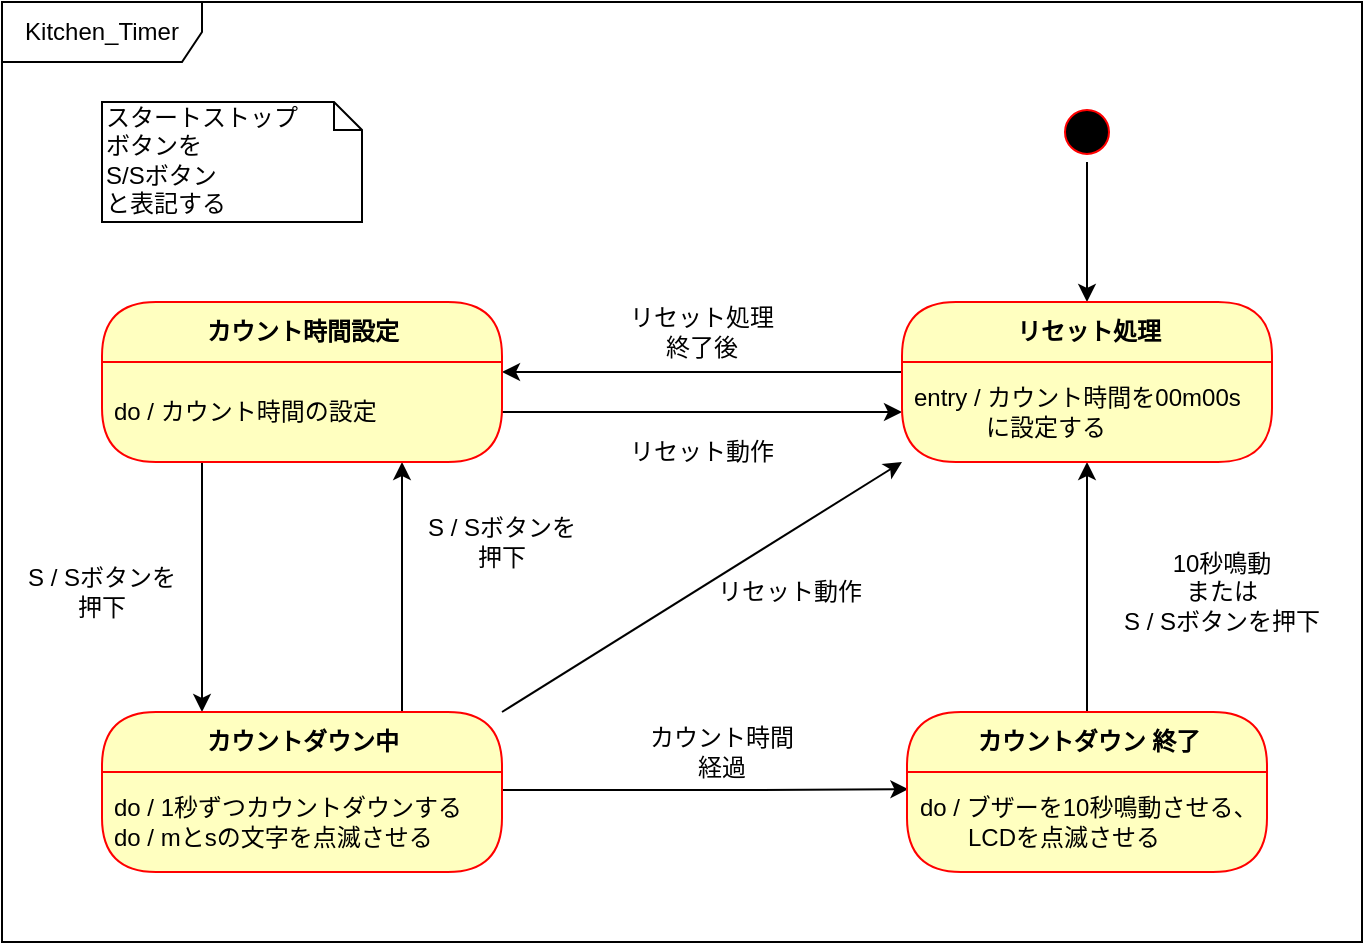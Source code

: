<mxfile version="13.3.9" type="device" pages="2"><diagram id="OdMaaam26yzxiMpAJAUF" name="ページ2"><mxGraphModel dx="1326" dy="806" grid="1" gridSize="10" guides="1" tooltips="1" connect="1" arrows="1" fold="1" page="1" pageScale="1" pageWidth="827" pageHeight="1169" math="0" shadow="0"><root><mxCell id="PdrHgPEZeQbjCmegfO6x-0"/><mxCell id="PdrHgPEZeQbjCmegfO6x-1" parent="PdrHgPEZeQbjCmegfO6x-0"/><mxCell id="PdrHgPEZeQbjCmegfO6x-2" value="Kitchen_Timer" style="shape=umlFrame;whiteSpace=wrap;html=1;width=100;height=30;" parent="PdrHgPEZeQbjCmegfO6x-1" vertex="1"><mxGeometry x="60" y="80" width="680" height="470" as="geometry"/></mxCell><mxCell id="TRp9d-Q_ZZkama0c3O67-33" style="edgeStyle=orthogonalEdgeStyle;rounded=0;orthogonalLoop=1;jettySize=auto;html=1;exitX=0.5;exitY=1;exitDx=0;exitDy=0;" parent="PdrHgPEZeQbjCmegfO6x-1" source="BwXfJBHaRo3sDMt6Ua4Z-0" target="pzoKAu0ofJ2PJk0mo2BI-0" edge="1"><mxGeometry relative="1" as="geometry"><mxPoint x="165" y="275" as="sourcePoint"/><mxPoint x="210" y="360" as="targetPoint"/><Array as="points"/></mxGeometry></mxCell><mxCell id="BwXfJBHaRo3sDMt6Ua4Z-0" value="" style="ellipse;html=1;shape=startState;fillColor=#000000;strokeColor=#ff0000;" parent="PdrHgPEZeQbjCmegfO6x-1" vertex="1"><mxGeometry x="587.5" y="130" width="30" height="30" as="geometry"/></mxCell><mxCell id="TRp9d-Q_ZZkama0c3O67-25" style="edgeStyle=orthogonalEdgeStyle;rounded=0;orthogonalLoop=1;jettySize=auto;html=1;entryX=0.25;entryY=0;entryDx=0;entryDy=0;exitX=0.25;exitY=1;exitDx=0;exitDy=0;" parent="PdrHgPEZeQbjCmegfO6x-1" source="ERIIGPvRRmuPlIeiTe8m-1" target="TRp9d-Q_ZZkama0c3O67-10" edge="1"><mxGeometry relative="1" as="geometry"><mxPoint x="172.87" y="374" as="targetPoint"/><Array as="points"/><mxPoint x="173" y="315" as="sourcePoint"/></mxGeometry></mxCell><mxCell id="TRp9d-Q_ZZkama0c3O67-27" style="edgeStyle=orthogonalEdgeStyle;rounded=0;orthogonalLoop=1;jettySize=auto;html=1;exitX=1;exitY=0.5;exitDx=0;exitDy=0;entryX=0.004;entryY=0.172;entryDx=0;entryDy=0;entryPerimeter=0;" parent="PdrHgPEZeQbjCmegfO6x-1" source="TRp9d-Q_ZZkama0c3O67-10" target="TRp9d-Q_ZZkama0c3O67-16" edge="1"><mxGeometry relative="1" as="geometry"><Array as="points"><mxPoint x="430" y="474"/><mxPoint x="490" y="474"/></Array></mxGeometry></mxCell><mxCell id="TRp9d-Q_ZZkama0c3O67-26" style="edgeStyle=orthogonalEdgeStyle;rounded=0;orthogonalLoop=1;jettySize=auto;html=1;exitX=0.75;exitY=0;exitDx=0;exitDy=0;entryX=0.75;entryY=1;entryDx=0;entryDy=0;" parent="PdrHgPEZeQbjCmegfO6x-1" source="TRp9d-Q_ZZkama0c3O67-10" target="ERIIGPvRRmuPlIeiTe8m-1" edge="1"><mxGeometry relative="1" as="geometry"><mxPoint x="251.41" y="316.8" as="targetPoint"/><Array as="points"/><mxPoint x="251.41" y="375.215" as="sourcePoint"/></mxGeometry></mxCell><mxCell id="TRp9d-Q_ZZkama0c3O67-45" value="S / Sボタンを押下" style="text;html=1;strokeColor=none;fillColor=none;align=center;verticalAlign=middle;whiteSpace=wrap;rounded=0;" parent="PdrHgPEZeQbjCmegfO6x-1" vertex="1"><mxGeometry x="70" y="365" width="80" height="20" as="geometry"/></mxCell><mxCell id="TRp9d-Q_ZZkama0c3O67-46" value="S / Sボタンを押下" style="text;html=1;strokeColor=none;fillColor=none;align=center;verticalAlign=middle;whiteSpace=wrap;rounded=0;" parent="PdrHgPEZeQbjCmegfO6x-1" vertex="1"><mxGeometry x="270" y="340" width="80" height="20" as="geometry"/></mxCell><mxCell id="TRp9d-Q_ZZkama0c3O67-47" value="カウント時間経過" style="text;html=1;strokeColor=none;fillColor=none;align=center;verticalAlign=middle;whiteSpace=wrap;rounded=0;" parent="PdrHgPEZeQbjCmegfO6x-1" vertex="1"><mxGeometry x="380" y="445" width="80" height="20" as="geometry"/></mxCell><mxCell id="TRp9d-Q_ZZkama0c3O67-48" value="10秒鳴動&lt;br&gt;または&lt;br&gt;S / Sボタンを押下" style="text;html=1;strokeColor=none;fillColor=none;align=center;verticalAlign=middle;whiteSpace=wrap;rounded=0;" parent="PdrHgPEZeQbjCmegfO6x-1" vertex="1"><mxGeometry x="620" y="365" width="100" height="20" as="geometry"/></mxCell><mxCell id="lsnK3unUs3wv43Fdgv4B-1" value="スタートストップ&lt;br&gt;ボタンを&lt;br&gt;S/Sボタン&lt;br&gt;と表記する" style="shape=note;whiteSpace=wrap;html=1;size=14;verticalAlign=top;align=left;spacingTop=-6;" parent="PdrHgPEZeQbjCmegfO6x-1" vertex="1"><mxGeometry x="110" y="130" width="130" height="60" as="geometry"/></mxCell><mxCell id="pzoKAu0ofJ2PJk0mo2BI-3" style="edgeStyle=orthogonalEdgeStyle;rounded=0;orthogonalLoop=1;jettySize=auto;html=1;exitX=0.5;exitY=0;exitDx=0;exitDy=0;entryX=0.5;entryY=1;entryDx=0;entryDy=0;" parent="PdrHgPEZeQbjCmegfO6x-1" source="TRp9d-Q_ZZkama0c3O67-15" target="pzoKAu0ofJ2PJk0mo2BI-1" edge="1"><mxGeometry relative="1" as="geometry"><mxPoint x="600" y="376.59" as="targetPoint"/><Array as="points"/><mxPoint x="600.0" y="435.005" as="sourcePoint"/></mxGeometry></mxCell><mxCell id="pzoKAu0ofJ2PJk0mo2BI-6" style="edgeStyle=orthogonalEdgeStyle;rounded=0;orthogonalLoop=1;jettySize=auto;html=1;entryX=0;entryY=0.5;entryDx=0;entryDy=0;" parent="PdrHgPEZeQbjCmegfO6x-1" source="ERIIGPvRRmuPlIeiTe8m-1" target="pzoKAu0ofJ2PJk0mo2BI-1" edge="1"><mxGeometry relative="1" as="geometry"/></mxCell><mxCell id="pzoKAu0ofJ2PJk0mo2BI-7" style="edgeStyle=orthogonalEdgeStyle;rounded=0;orthogonalLoop=1;jettySize=auto;html=1;" parent="PdrHgPEZeQbjCmegfO6x-1" source="pzoKAu0ofJ2PJk0mo2BI-1" target="ERIIGPvRRmuPlIeiTe8m-1" edge="1"><mxGeometry relative="1" as="geometry"><Array as="points"><mxPoint x="420" y="265"/><mxPoint x="420" y="265"/></Array></mxGeometry></mxCell><mxCell id="pzoKAu0ofJ2PJk0mo2BI-8" value="リセット動作" style="text;html=1;strokeColor=none;fillColor=none;align=center;verticalAlign=middle;whiteSpace=wrap;rounded=0;" parent="PdrHgPEZeQbjCmegfO6x-1" vertex="1"><mxGeometry x="370" y="295" width="80" height="20" as="geometry"/></mxCell><mxCell id="pzoKAu0ofJ2PJk0mo2BI-9" value="リセット処理&lt;br&gt;終了後" style="text;html=1;strokeColor=none;fillColor=none;align=center;verticalAlign=middle;whiteSpace=wrap;rounded=0;" parent="PdrHgPEZeQbjCmegfO6x-1" vertex="1"><mxGeometry x="370" y="235" width="80" height="20" as="geometry"/></mxCell><mxCell id="TRp9d-Q_ZZkama0c3O67-10" value="カウントダウン中" style="swimlane;html=1;fontStyle=1;align=center;verticalAlign=middle;childLayout=stackLayout;horizontal=1;startSize=30;horizontalStack=0;resizeParent=0;resizeLast=1;container=0;fontColor=#000000;collapsible=0;rounded=1;arcSize=30;strokeColor=#ff0000;fillColor=#ffffc0;swimlaneFillColor=#ffffc0;dropTarget=0;" parent="PdrHgPEZeQbjCmegfO6x-1" vertex="1"><mxGeometry x="110" y="435" width="200" height="80" as="geometry"/></mxCell><mxCell id="TRp9d-Q_ZZkama0c3O67-11" value="do / 1秒ずつカウントダウンする&lt;br&gt;do / mとsの文字を点滅させる" style="text;html=1;strokeColor=none;fillColor=none;align=left;verticalAlign=middle;spacingLeft=4;spacingRight=4;whiteSpace=wrap;overflow=hidden;rotatable=0;fontColor=#000000;" parent="TRp9d-Q_ZZkama0c3O67-10" vertex="1"><mxGeometry y="30" width="200" height="50" as="geometry"/></mxCell><mxCell id="pzoKAu0ofJ2PJk0mo2BI-0" value="リセット処理" style="swimlane;html=1;fontStyle=1;align=center;verticalAlign=middle;childLayout=stackLayout;horizontal=1;startSize=30;horizontalStack=0;resizeParent=0;resizeLast=1;container=0;fontColor=#000000;collapsible=0;rounded=1;arcSize=30;strokeColor=#ff0000;fillColor=#ffffc0;swimlaneFillColor=#ffffc0;dropTarget=0;" parent="PdrHgPEZeQbjCmegfO6x-1" vertex="1"><mxGeometry x="510" y="230" width="185" height="80" as="geometry"/></mxCell><mxCell id="pzoKAu0ofJ2PJk0mo2BI-1" value="entry / カウント時間を00m00s&lt;br&gt;　　　に設定する" style="text;html=1;strokeColor=none;fillColor=none;align=left;verticalAlign=middle;spacingLeft=4;spacingRight=4;whiteSpace=wrap;overflow=hidden;rotatable=0;fontColor=#000000;" parent="pzoKAu0ofJ2PJk0mo2BI-0" vertex="1"><mxGeometry y="30" width="185" height="50" as="geometry"/></mxCell><mxCell id="TRp9d-Q_ZZkama0c3O67-15" value="カウントダウン 終了" style="swimlane;html=1;fontStyle=1;align=center;verticalAlign=middle;childLayout=stackLayout;horizontal=1;startSize=30;horizontalStack=0;resizeParent=0;resizeLast=1;container=0;fontColor=#000000;collapsible=0;rounded=1;arcSize=30;strokeColor=#ff0000;fillColor=#ffffc0;swimlaneFillColor=#ffffc0;dropTarget=0;" parent="PdrHgPEZeQbjCmegfO6x-1" vertex="1"><mxGeometry x="512.5" y="435" width="180" height="80" as="geometry"/></mxCell><mxCell id="TRp9d-Q_ZZkama0c3O67-16" value="do / ブザーを10秒鳴動させる、&lt;br&gt;　　LCDを点滅させる" style="text;html=1;strokeColor=none;fillColor=none;align=left;verticalAlign=middle;spacingLeft=4;spacingRight=4;whiteSpace=wrap;overflow=hidden;rotatable=0;fontColor=#000000;" parent="TRp9d-Q_ZZkama0c3O67-15" vertex="1"><mxGeometry y="30" width="180" height="50" as="geometry"/></mxCell><mxCell id="ERIIGPvRRmuPlIeiTe8m-0" value="カウント時間設定" style="swimlane;html=1;fontStyle=1;align=center;verticalAlign=middle;childLayout=stackLayout;horizontal=1;startSize=30;horizontalStack=0;resizeParent=0;resizeLast=1;container=0;fontColor=#000000;collapsible=0;rounded=1;arcSize=30;strokeColor=#ff0000;fillColor=#ffffc0;swimlaneFillColor=#ffffc0;dropTarget=0;" parent="PdrHgPEZeQbjCmegfO6x-1" vertex="1"><mxGeometry x="110" y="230" width="200" height="80" as="geometry"/></mxCell><mxCell id="ERIIGPvRRmuPlIeiTe8m-1" value="do / カウント時間の設定" style="text;html=1;strokeColor=none;fillColor=none;align=left;verticalAlign=middle;spacingLeft=4;spacingRight=4;whiteSpace=wrap;overflow=hidden;rotatable=0;fontColor=#000000;" parent="ERIIGPvRRmuPlIeiTe8m-0" vertex="1"><mxGeometry y="30" width="200" height="50" as="geometry"/></mxCell><mxCell id="PPI42VDSwYA9L5B78bpo-1" value="" style="endArrow=classic;html=1;entryX=0;entryY=1;entryDx=0;entryDy=0;exitX=1;exitY=0;exitDx=0;exitDy=0;" edge="1" parent="PdrHgPEZeQbjCmegfO6x-1" source="TRp9d-Q_ZZkama0c3O67-10" target="pzoKAu0ofJ2PJk0mo2BI-1"><mxGeometry width="50" height="50" relative="1" as="geometry"><mxPoint x="320" y="435" as="sourcePoint"/><mxPoint x="370" y="385" as="targetPoint"/></mxGeometry></mxCell><mxCell id="PPI42VDSwYA9L5B78bpo-4" value="リセット動作" style="text;html=1;strokeColor=none;fillColor=none;align=center;verticalAlign=middle;whiteSpace=wrap;rounded=0;" vertex="1" parent="PdrHgPEZeQbjCmegfO6x-1"><mxGeometry x="414" y="365" width="80" height="20" as="geometry"/></mxCell></root></mxGraphModel></diagram><diagram id="Cl50duW6NKCoz2kK39wM" name="変更履歴"><mxGraphModel dx="1326" dy="806" grid="1" gridSize="10" guides="1" tooltips="1" connect="1" arrows="1" fold="1" page="1" pageScale="1" pageWidth="827" pageHeight="1169" math="0" shadow="0"><root><mxCell id="DaI3NO2xpLD8UeNQaju5-0"/><mxCell id="DaI3NO2xpLD8UeNQaju5-1" parent="DaI3NO2xpLD8UeNQaju5-0"/><mxCell id="DaI3NO2xpLD8UeNQaju5-2" value="2020/06/22&lt;br&gt;v0.32&lt;br&gt;カウント時間設定時に、リセット動作のトリガーを追加" style="shape=note;whiteSpace=wrap;html=1;size=14;verticalAlign=top;align=left;spacingTop=-6;" parent="DaI3NO2xpLD8UeNQaju5-1" vertex="1"><mxGeometry x="70" y="60" width="120" height="80" as="geometry"/></mxCell><mxCell id="Hm0ftobRmSmEVuGlNsUc-0" value="2020/06/24&lt;br&gt;v0.33&lt;br&gt;電源ON 表記 追加" style="shape=note;whiteSpace=wrap;html=1;size=14;verticalAlign=top;align=left;spacingTop=-6;" parent="DaI3NO2xpLD8UeNQaju5-1" vertex="1"><mxGeometry x="70" y="160" width="120" height="80" as="geometry"/></mxCell><mxCell id="2BCTgIjx2SnQFkq1Cycg-0" value="2020/07/07&lt;br&gt;v0.4&lt;br&gt;設計レビュー後 修正&lt;br&gt;電源ON 表記 削除&lt;br&gt;&lt;br&gt;カウントダウン一時停止中の動作に&lt;br&gt;カウント時間を増加&lt;br&gt;&lt;br&gt;カウントダウンの大きな括りを削除" style="shape=note;whiteSpace=wrap;html=1;size=14;verticalAlign=top;align=left;spacingTop=-6;" parent="DaI3NO2xpLD8UeNQaju5-1" vertex="1"><mxGeometry x="70" y="260" width="120" height="220" as="geometry"/></mxCell><mxCell id="9H2WPrjRG9AYlLti7hm2-0" value="2020/07/13&lt;br&gt;v0.5&lt;br&gt;&lt;br&gt;カウントダウン一時停止からカウント時間設定へ遷移するように変更" style="shape=note;whiteSpace=wrap;html=1;size=14;verticalAlign=top;align=left;spacingTop=-6;" vertex="1" parent="DaI3NO2xpLD8UeNQaju5-1"><mxGeometry x="210" y="260" width="120" height="220" as="geometry"/></mxCell></root></mxGraphModel></diagram></mxfile>